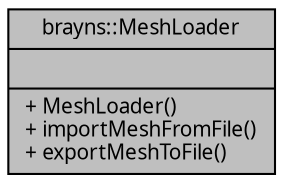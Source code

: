 digraph "brayns::MeshLoader"
{
  edge [fontname="Sans",fontsize="10",labelfontname="Sans",labelfontsize="10"];
  node [fontname="Sans",fontsize="10",shape=record];
  Node1 [label="{brayns::MeshLoader\n||+ MeshLoader()\l+ importMeshFromFile()\l+ exportMeshToFile()\l}",height=0.2,width=0.4,color="black", fillcolor="grey75", style="filled" fontcolor="black"];
}
